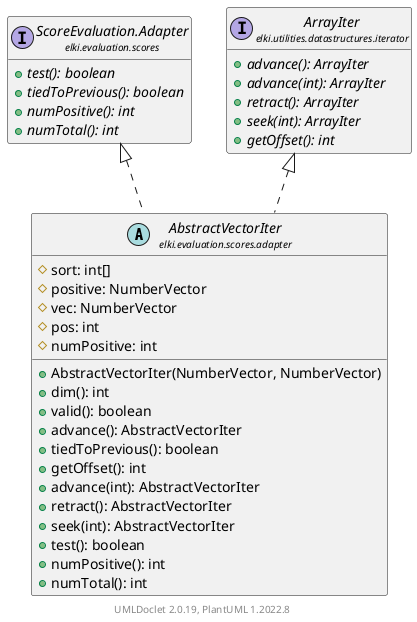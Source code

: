 @startuml
    remove .*\.(Instance|Par|Parameterizer|Factory)$
    set namespaceSeparator none
    hide empty fields
    hide empty methods

    abstract class "<size:14>AbstractVectorIter\n<size:10>elki.evaluation.scores.adapter" as elki.evaluation.scores.adapter.AbstractVectorIter [[AbstractVectorIter.html]] {
        #sort: int[]
        #positive: NumberVector
        #vec: NumberVector
        #pos: int
        #numPositive: int
        +AbstractVectorIter(NumberVector, NumberVector)
        +dim(): int
        +valid(): boolean
        +advance(): AbstractVectorIter
        +tiedToPrevious(): boolean
        +getOffset(): int
        +advance(int): AbstractVectorIter
        +retract(): AbstractVectorIter
        +seek(int): AbstractVectorIter
        +test(): boolean
        +numPositive(): int
        +numTotal(): int
    }

    interface "<size:14>ScoreEvaluation.Adapter\n<size:10>elki.evaluation.scores" as elki.evaluation.scores.ScoreEvaluation.Adapter [[../ScoreEvaluation.Adapter.html]] {
        {abstract} +test(): boolean
        {abstract} +tiedToPrevious(): boolean
        {abstract} +numPositive(): int
        {abstract} +numTotal(): int
    }
    interface "<size:14>ArrayIter\n<size:10>elki.utilities.datastructures.iterator" as elki.utilities.datastructures.iterator.ArrayIter [[../../../utilities/datastructures/iterator/ArrayIter.html]] {
        {abstract} +advance(): ArrayIter
        {abstract} +advance(int): ArrayIter
        {abstract} +retract(): ArrayIter
        {abstract} +seek(int): ArrayIter
        {abstract} +getOffset(): int
    }

    elki.evaluation.scores.ScoreEvaluation.Adapter <|.. elki.evaluation.scores.adapter.AbstractVectorIter
    elki.utilities.datastructures.iterator.ArrayIter <|.. elki.evaluation.scores.adapter.AbstractVectorIter

    center footer UMLDoclet 2.0.19, PlantUML 1.2022.8
@enduml
